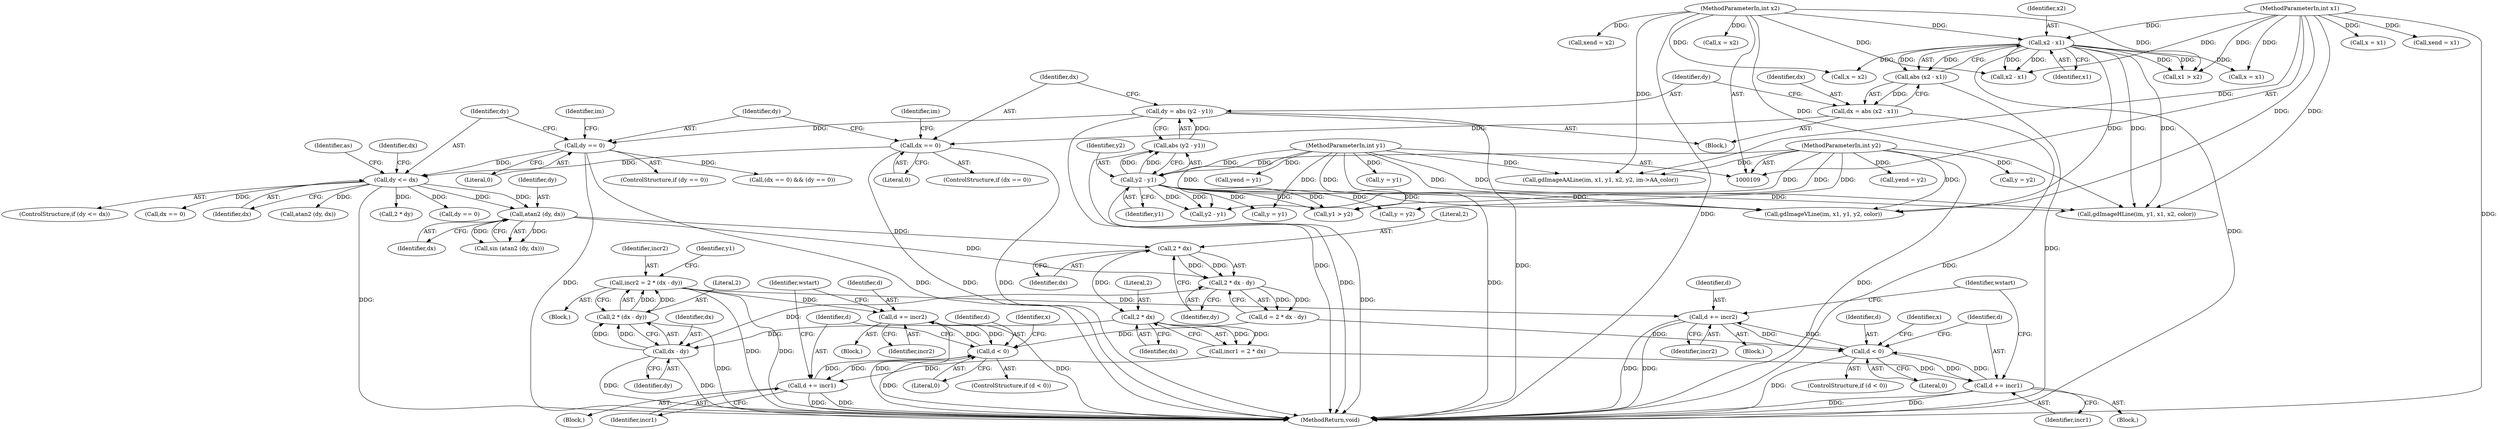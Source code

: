 digraph "0_php-src_c395c6e5d7e8df37a21265ff76e48fe75ceb5ae6?w=1_4@integer" {
"1000488" [label="(Call,incr2 = 2 * (dx - dy))"];
"1000490" [label="(Call,2 * (dx - dy))"];
"1000492" [label="(Call,dx - dy)"];
"1000485" [label="(Call,2 * dx)"];
"1000479" [label="(Call,2 * dx)"];
"1000450" [label="(Call,atan2 (dy, dx))"];
"1000218" [label="(Call,dy <= dx)"];
"1000206" [label="(Call,dy == 0)"];
"1000186" [label="(Call,dy = abs (y2 - y1))"];
"1000188" [label="(Call,abs (y2 - y1))"];
"1000189" [label="(Call,y2 - y1)"];
"1000114" [label="(MethodParameterIn,int y2)"];
"1000112" [label="(MethodParameterIn,int y1)"];
"1000193" [label="(Call,dx == 0)"];
"1000180" [label="(Call,dx = abs (x2 - x1))"];
"1000182" [label="(Call,abs (x2 - x1))"];
"1000183" [label="(Call,x2 - x1)"];
"1000113" [label="(MethodParameterIn,int x2)"];
"1000111" [label="(MethodParameterIn,int x1)"];
"1000478" [label="(Call,2 * dx - dy)"];
"1000579" [label="(Call,d += incr2)"];
"1000568" [label="(Call,d < 0)"];
"1000572" [label="(Call,d += incr1)"];
"1000627" [label="(Call,d += incr2)"];
"1000616" [label="(Call,d < 0)"];
"1000620" [label="(Call,d += incr1)"];
"1000479" [label="(Call,2 * dx)"];
"1000195" [label="(Literal,0)"];
"1000622" [label="(Identifier,incr1)"];
"1000583" [label="(Identifier,wstart)"];
"1000225" [label="(Identifier,dx)"];
"1000615" [label="(ControlStructure,if (d < 0))"];
"1000450" [label="(Call,atan2 (dy, dx))"];
"1000113" [label="(MethodParameterIn,int x2)"];
"1000489" [label="(Identifier,incr2)"];
"1000180" [label="(Call,dx = abs (x2 - x1))"];
"1000314" [label="(Call,xend = x2)"];
"1000219" [label="(Identifier,dy)"];
"1000116" [label="(Block,)"];
"1000194" [label="(Identifier,dx)"];
"1000198" [label="(Identifier,im)"];
"1000580" [label="(Identifier,d)"];
"1000567" [label="(ControlStructure,if (d < 0))"];
"1000571" [label="(Block,)"];
"1000624" [label="(Block,)"];
"1000482" [label="(Identifier,dy)"];
"1000568" [label="(Call,d < 0)"];
"1000490" [label="(Call,2 * (dx - dy))"];
"1000485" [label="(Call,2 * dx)"];
"1000188" [label="(Call,abs (y2 - y1))"];
"1000579" [label="(Call,d += incr2)"];
"1000181" [label="(Identifier,dx)"];
"1000618" [label="(Literal,0)"];
"1000654" [label="(MethodReturn,void)"];
"1000224" [label="(Call,dx == 0)"];
"1000182" [label="(Call,abs (x2 - x1))"];
"1000627" [label="(Call,d += incr2)"];
"1000240" [label="(Call,atan2 (dy, dx))"];
"1000207" [label="(Identifier,dy)"];
"1000193" [label="(Call,dx == 0)"];
"1000449" [label="(Call,sin (atan2 (dy, dx)))"];
"1000492" [label="(Call,dx - dy)"];
"1000616" [label="(Call,d < 0)"];
"1000476" [label="(Call,d = 2 * dx - dy)"];
"1000496" [label="(Call,y1 > y2)"];
"1000486" [label="(Literal,2)"];
"1000574" [label="(Identifier,incr1)"];
"1000220" [label="(Identifier,dx)"];
"1000503" [label="(Call,x = x2)"];
"1000286" [label="(Call,x1 > x2)"];
"1000619" [label="(Block,)"];
"1000111" [label="(MethodParameterIn,int x1)"];
"1000269" [label="(Call,2 * dy)"];
"1000227" [label="(Call,dy == 0)"];
"1000578" [label="(Identifier,x)"];
"1000581" [label="(Identifier,incr2)"];
"1000620" [label="(Call,d += incr1)"];
"1000480" [label="(Literal,2)"];
"1000576" [label="(Block,)"];
"1000488" [label="(Call,incr2 = 2 * (dx - dy))"];
"1000191" [label="(Identifier,y1)"];
"1000192" [label="(ControlStructure,if (dx == 0))"];
"1000481" [label="(Identifier,dx)"];
"1000206" [label="(Call,dy == 0)"];
"1000451" [label="(Identifier,dy)"];
"1000478" [label="(Call,2 * dx - dy)"];
"1000187" [label="(Identifier,dy)"];
"1000617" [label="(Identifier,d)"];
"1000569" [label="(Identifier,d)"];
"1000305" [label="(Call,x = x1)"];
"1000112" [label="(MethodParameterIn,int y1)"];
"1000218" [label="(Call,dy <= dx)"];
"1000494" [label="(Identifier,dy)"];
"1000629" [label="(Identifier,incr2)"];
"1000554" [label="(Call,x2 - x1)"];
"1000483" [label="(Call,incr1 = 2 * dx)"];
"1000308" [label="(Call,y = y1)"];
"1000628" [label="(Identifier,d)"];
"1000197" [label="(Call,gdImageVLine(im, x1, y1, y2, color))"];
"1000184" [label="(Identifier,x2)"];
"1000487" [label="(Identifier,dx)"];
"1000500" [label="(Call,y = y2)"];
"1000631" [label="(Identifier,wstart)"];
"1000300" [label="(Call,xend = x1)"];
"1000186" [label="(Call,dy = abs (y2 - y1))"];
"1000293" [label="(Call,y = y2)"];
"1000521" [label="(Call,yend = y2)"];
"1000570" [label="(Literal,0)"];
"1000190" [label="(Identifier,y2)"];
"1000626" [label="(Identifier,x)"];
"1000223" [label="(Call,(dx == 0) && (dy == 0))"];
"1000208" [label="(Literal,0)"];
"1000185" [label="(Identifier,x1)"];
"1000211" [label="(Identifier,im)"];
"1000183" [label="(Call,x2 - x1)"];
"1000290" [label="(Call,x = x2)"];
"1000114" [label="(MethodParameterIn,int y2)"];
"1000506" [label="(Call,yend = y1)"];
"1000515" [label="(Call,y = y1)"];
"1000491" [label="(Literal,2)"];
"1000205" [label="(ControlStructure,if (dy == 0))"];
"1000572" [label="(Call,d += incr1)"];
"1000452" [label="(Identifier,dx)"];
"1000493" [label="(Identifier,dx)"];
"1000448" [label="(Identifier,as)"];
"1000210" [label="(Call,gdImageHLine(im, y1, x1, x2, color))"];
"1000573" [label="(Identifier,d)"];
"1000518" [label="(Call,x = x1)"];
"1000497" [label="(Identifier,y1)"];
"1000142" [label="(Call,gdImageAALine(im, x1, y1, x2, y2, im->AA_color))"];
"1000344" [label="(Call,y2 - y1)"];
"1000217" [label="(ControlStructure,if (dy <= dx))"];
"1000445" [label="(Block,)"];
"1000621" [label="(Identifier,d)"];
"1000189" [label="(Call,y2 - y1)"];
"1000488" -> "1000445"  [label="AST: "];
"1000488" -> "1000490"  [label="CFG: "];
"1000489" -> "1000488"  [label="AST: "];
"1000490" -> "1000488"  [label="AST: "];
"1000497" -> "1000488"  [label="CFG: "];
"1000488" -> "1000654"  [label="DDG: "];
"1000488" -> "1000654"  [label="DDG: "];
"1000490" -> "1000488"  [label="DDG: "];
"1000490" -> "1000488"  [label="DDG: "];
"1000488" -> "1000579"  [label="DDG: "];
"1000488" -> "1000627"  [label="DDG: "];
"1000490" -> "1000492"  [label="CFG: "];
"1000491" -> "1000490"  [label="AST: "];
"1000492" -> "1000490"  [label="AST: "];
"1000490" -> "1000654"  [label="DDG: "];
"1000492" -> "1000490"  [label="DDG: "];
"1000492" -> "1000490"  [label="DDG: "];
"1000492" -> "1000494"  [label="CFG: "];
"1000493" -> "1000492"  [label="AST: "];
"1000494" -> "1000492"  [label="AST: "];
"1000492" -> "1000654"  [label="DDG: "];
"1000492" -> "1000654"  [label="DDG: "];
"1000485" -> "1000492"  [label="DDG: "];
"1000478" -> "1000492"  [label="DDG: "];
"1000485" -> "1000483"  [label="AST: "];
"1000485" -> "1000487"  [label="CFG: "];
"1000486" -> "1000485"  [label="AST: "];
"1000487" -> "1000485"  [label="AST: "];
"1000483" -> "1000485"  [label="CFG: "];
"1000485" -> "1000483"  [label="DDG: "];
"1000485" -> "1000483"  [label="DDG: "];
"1000479" -> "1000485"  [label="DDG: "];
"1000479" -> "1000478"  [label="AST: "];
"1000479" -> "1000481"  [label="CFG: "];
"1000480" -> "1000479"  [label="AST: "];
"1000481" -> "1000479"  [label="AST: "];
"1000482" -> "1000479"  [label="CFG: "];
"1000479" -> "1000478"  [label="DDG: "];
"1000479" -> "1000478"  [label="DDG: "];
"1000450" -> "1000479"  [label="DDG: "];
"1000450" -> "1000449"  [label="AST: "];
"1000450" -> "1000452"  [label="CFG: "];
"1000451" -> "1000450"  [label="AST: "];
"1000452" -> "1000450"  [label="AST: "];
"1000449" -> "1000450"  [label="CFG: "];
"1000450" -> "1000449"  [label="DDG: "];
"1000450" -> "1000449"  [label="DDG: "];
"1000218" -> "1000450"  [label="DDG: "];
"1000218" -> "1000450"  [label="DDG: "];
"1000450" -> "1000478"  [label="DDG: "];
"1000218" -> "1000217"  [label="AST: "];
"1000218" -> "1000220"  [label="CFG: "];
"1000219" -> "1000218"  [label="AST: "];
"1000220" -> "1000218"  [label="AST: "];
"1000225" -> "1000218"  [label="CFG: "];
"1000448" -> "1000218"  [label="CFG: "];
"1000218" -> "1000654"  [label="DDG: "];
"1000206" -> "1000218"  [label="DDG: "];
"1000193" -> "1000218"  [label="DDG: "];
"1000218" -> "1000224"  [label="DDG: "];
"1000218" -> "1000227"  [label="DDG: "];
"1000218" -> "1000240"  [label="DDG: "];
"1000218" -> "1000269"  [label="DDG: "];
"1000206" -> "1000205"  [label="AST: "];
"1000206" -> "1000208"  [label="CFG: "];
"1000207" -> "1000206"  [label="AST: "];
"1000208" -> "1000206"  [label="AST: "];
"1000211" -> "1000206"  [label="CFG: "];
"1000219" -> "1000206"  [label="CFG: "];
"1000206" -> "1000654"  [label="DDG: "];
"1000206" -> "1000654"  [label="DDG: "];
"1000186" -> "1000206"  [label="DDG: "];
"1000206" -> "1000223"  [label="DDG: "];
"1000186" -> "1000116"  [label="AST: "];
"1000186" -> "1000188"  [label="CFG: "];
"1000187" -> "1000186"  [label="AST: "];
"1000188" -> "1000186"  [label="AST: "];
"1000194" -> "1000186"  [label="CFG: "];
"1000186" -> "1000654"  [label="DDG: "];
"1000186" -> "1000654"  [label="DDG: "];
"1000188" -> "1000186"  [label="DDG: "];
"1000188" -> "1000189"  [label="CFG: "];
"1000189" -> "1000188"  [label="AST: "];
"1000188" -> "1000654"  [label="DDG: "];
"1000189" -> "1000188"  [label="DDG: "];
"1000189" -> "1000188"  [label="DDG: "];
"1000189" -> "1000191"  [label="CFG: "];
"1000190" -> "1000189"  [label="AST: "];
"1000191" -> "1000189"  [label="AST: "];
"1000189" -> "1000654"  [label="DDG: "];
"1000114" -> "1000189"  [label="DDG: "];
"1000112" -> "1000189"  [label="DDG: "];
"1000189" -> "1000197"  [label="DDG: "];
"1000189" -> "1000197"  [label="DDG: "];
"1000189" -> "1000210"  [label="DDG: "];
"1000189" -> "1000293"  [label="DDG: "];
"1000189" -> "1000308"  [label="DDG: "];
"1000189" -> "1000344"  [label="DDG: "];
"1000189" -> "1000344"  [label="DDG: "];
"1000189" -> "1000496"  [label="DDG: "];
"1000189" -> "1000496"  [label="DDG: "];
"1000114" -> "1000109"  [label="AST: "];
"1000114" -> "1000654"  [label="DDG: "];
"1000114" -> "1000142"  [label="DDG: "];
"1000114" -> "1000197"  [label="DDG: "];
"1000114" -> "1000293"  [label="DDG: "];
"1000114" -> "1000344"  [label="DDG: "];
"1000114" -> "1000496"  [label="DDG: "];
"1000114" -> "1000500"  [label="DDG: "];
"1000114" -> "1000521"  [label="DDG: "];
"1000112" -> "1000109"  [label="AST: "];
"1000112" -> "1000654"  [label="DDG: "];
"1000112" -> "1000142"  [label="DDG: "];
"1000112" -> "1000197"  [label="DDG: "];
"1000112" -> "1000210"  [label="DDG: "];
"1000112" -> "1000308"  [label="DDG: "];
"1000112" -> "1000344"  [label="DDG: "];
"1000112" -> "1000496"  [label="DDG: "];
"1000112" -> "1000506"  [label="DDG: "];
"1000112" -> "1000515"  [label="DDG: "];
"1000193" -> "1000192"  [label="AST: "];
"1000193" -> "1000195"  [label="CFG: "];
"1000194" -> "1000193"  [label="AST: "];
"1000195" -> "1000193"  [label="AST: "];
"1000198" -> "1000193"  [label="CFG: "];
"1000207" -> "1000193"  [label="CFG: "];
"1000193" -> "1000654"  [label="DDG: "];
"1000193" -> "1000654"  [label="DDG: "];
"1000180" -> "1000193"  [label="DDG: "];
"1000180" -> "1000116"  [label="AST: "];
"1000180" -> "1000182"  [label="CFG: "];
"1000181" -> "1000180"  [label="AST: "];
"1000182" -> "1000180"  [label="AST: "];
"1000187" -> "1000180"  [label="CFG: "];
"1000180" -> "1000654"  [label="DDG: "];
"1000182" -> "1000180"  [label="DDG: "];
"1000182" -> "1000183"  [label="CFG: "];
"1000183" -> "1000182"  [label="AST: "];
"1000182" -> "1000654"  [label="DDG: "];
"1000183" -> "1000182"  [label="DDG: "];
"1000183" -> "1000182"  [label="DDG: "];
"1000183" -> "1000185"  [label="CFG: "];
"1000184" -> "1000183"  [label="AST: "];
"1000185" -> "1000183"  [label="AST: "];
"1000183" -> "1000654"  [label="DDG: "];
"1000113" -> "1000183"  [label="DDG: "];
"1000111" -> "1000183"  [label="DDG: "];
"1000183" -> "1000197"  [label="DDG: "];
"1000183" -> "1000210"  [label="DDG: "];
"1000183" -> "1000210"  [label="DDG: "];
"1000183" -> "1000286"  [label="DDG: "];
"1000183" -> "1000286"  [label="DDG: "];
"1000183" -> "1000503"  [label="DDG: "];
"1000183" -> "1000518"  [label="DDG: "];
"1000183" -> "1000554"  [label="DDG: "];
"1000183" -> "1000554"  [label="DDG: "];
"1000113" -> "1000109"  [label="AST: "];
"1000113" -> "1000654"  [label="DDG: "];
"1000113" -> "1000142"  [label="DDG: "];
"1000113" -> "1000210"  [label="DDG: "];
"1000113" -> "1000286"  [label="DDG: "];
"1000113" -> "1000290"  [label="DDG: "];
"1000113" -> "1000314"  [label="DDG: "];
"1000113" -> "1000503"  [label="DDG: "];
"1000113" -> "1000554"  [label="DDG: "];
"1000111" -> "1000109"  [label="AST: "];
"1000111" -> "1000654"  [label="DDG: "];
"1000111" -> "1000142"  [label="DDG: "];
"1000111" -> "1000197"  [label="DDG: "];
"1000111" -> "1000210"  [label="DDG: "];
"1000111" -> "1000286"  [label="DDG: "];
"1000111" -> "1000300"  [label="DDG: "];
"1000111" -> "1000305"  [label="DDG: "];
"1000111" -> "1000518"  [label="DDG: "];
"1000111" -> "1000554"  [label="DDG: "];
"1000478" -> "1000476"  [label="AST: "];
"1000478" -> "1000482"  [label="CFG: "];
"1000482" -> "1000478"  [label="AST: "];
"1000476" -> "1000478"  [label="CFG: "];
"1000478" -> "1000476"  [label="DDG: "];
"1000478" -> "1000476"  [label="DDG: "];
"1000579" -> "1000576"  [label="AST: "];
"1000579" -> "1000581"  [label="CFG: "];
"1000580" -> "1000579"  [label="AST: "];
"1000581" -> "1000579"  [label="AST: "];
"1000583" -> "1000579"  [label="CFG: "];
"1000579" -> "1000654"  [label="DDG: "];
"1000579" -> "1000654"  [label="DDG: "];
"1000579" -> "1000568"  [label="DDG: "];
"1000568" -> "1000579"  [label="DDG: "];
"1000568" -> "1000567"  [label="AST: "];
"1000568" -> "1000570"  [label="CFG: "];
"1000569" -> "1000568"  [label="AST: "];
"1000570" -> "1000568"  [label="AST: "];
"1000573" -> "1000568"  [label="CFG: "];
"1000578" -> "1000568"  [label="CFG: "];
"1000568" -> "1000654"  [label="DDG: "];
"1000476" -> "1000568"  [label="DDG: "];
"1000572" -> "1000568"  [label="DDG: "];
"1000568" -> "1000572"  [label="DDG: "];
"1000572" -> "1000571"  [label="AST: "];
"1000572" -> "1000574"  [label="CFG: "];
"1000573" -> "1000572"  [label="AST: "];
"1000574" -> "1000572"  [label="AST: "];
"1000583" -> "1000572"  [label="CFG: "];
"1000572" -> "1000654"  [label="DDG: "];
"1000572" -> "1000654"  [label="DDG: "];
"1000483" -> "1000572"  [label="DDG: "];
"1000627" -> "1000624"  [label="AST: "];
"1000627" -> "1000629"  [label="CFG: "];
"1000628" -> "1000627"  [label="AST: "];
"1000629" -> "1000627"  [label="AST: "];
"1000631" -> "1000627"  [label="CFG: "];
"1000627" -> "1000654"  [label="DDG: "];
"1000627" -> "1000654"  [label="DDG: "];
"1000627" -> "1000616"  [label="DDG: "];
"1000616" -> "1000627"  [label="DDG: "];
"1000616" -> "1000615"  [label="AST: "];
"1000616" -> "1000618"  [label="CFG: "];
"1000617" -> "1000616"  [label="AST: "];
"1000618" -> "1000616"  [label="AST: "];
"1000621" -> "1000616"  [label="CFG: "];
"1000626" -> "1000616"  [label="CFG: "];
"1000616" -> "1000654"  [label="DDG: "];
"1000620" -> "1000616"  [label="DDG: "];
"1000476" -> "1000616"  [label="DDG: "];
"1000616" -> "1000620"  [label="DDG: "];
"1000620" -> "1000619"  [label="AST: "];
"1000620" -> "1000622"  [label="CFG: "];
"1000621" -> "1000620"  [label="AST: "];
"1000622" -> "1000620"  [label="AST: "];
"1000631" -> "1000620"  [label="CFG: "];
"1000620" -> "1000654"  [label="DDG: "];
"1000620" -> "1000654"  [label="DDG: "];
"1000483" -> "1000620"  [label="DDG: "];
}
